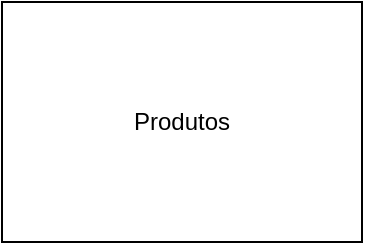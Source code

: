 <mxfile version="20.2.8" type="github"><diagram id="SgPVI4OfAQDJ4Op12l3S" name="Página-1"><mxGraphModel dx="2062" dy="744" grid="1" gridSize="10" guides="1" tooltips="1" connect="1" arrows="1" fold="1" page="1" pageScale="1" pageWidth="827" pageHeight="1169" math="0" shadow="0"><root><mxCell id="0"/><mxCell id="1" parent="0"/><mxCell id="k5-TljZ-ixvlQKAjDjmO-1" value="Produtos" style="rounded=0;whiteSpace=wrap;html=1;" parent="1" vertex="1"><mxGeometry x="110" y="180" width="180" height="120" as="geometry"/></mxCell></root></mxGraphModel></diagram></mxfile>